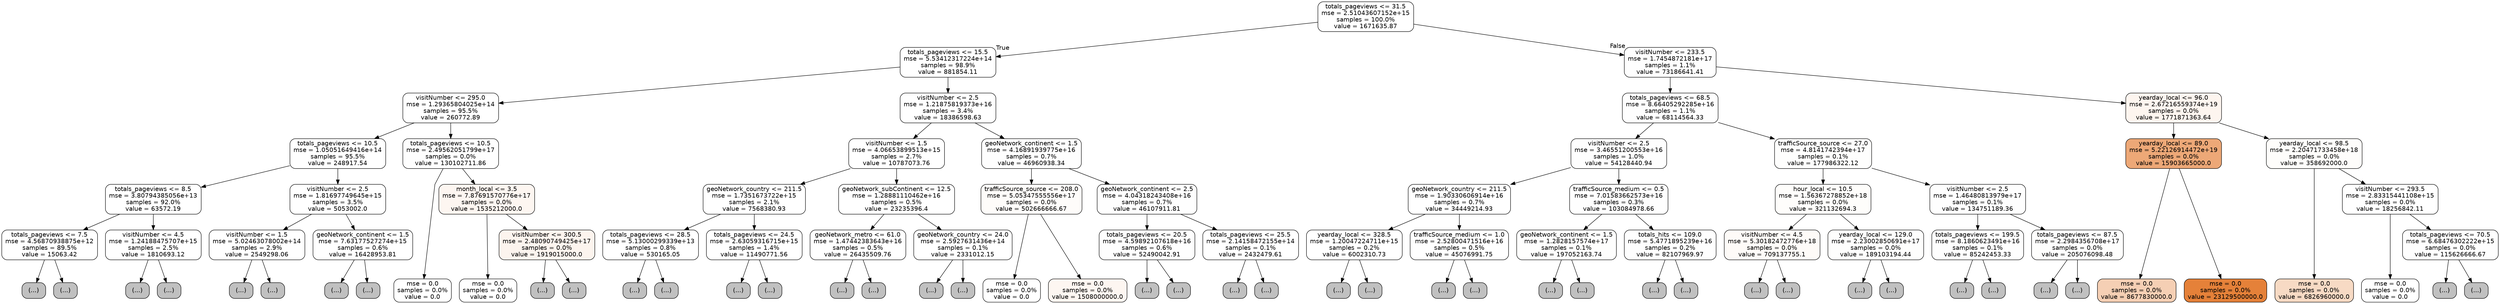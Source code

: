 digraph Tree {
node [shape=box, style="filled, rounded", color="black", fontname=helvetica] ;
graph [ranksep=equally, splines=polyline] ;
edge [fontname=helvetica] ;
0 [label="totals_pageviews <= 31.5\nmse = 2.51043607152e+15\nsamples = 100.0%\nvalue = 1671635.87", fillcolor="#e5813900"] ;
1 [label="totals_pageviews <= 15.5\nmse = 5.53412317224e+14\nsamples = 98.9%\nvalue = 881854.11", fillcolor="#e5813900"] ;
0 -> 1 [labeldistance=2.5, labelangle=45, headlabel="True"] ;
2 [label="visitNumber <= 295.0\nmse = 1.29365804025e+14\nsamples = 95.5%\nvalue = 260772.89", fillcolor="#e5813900"] ;
1 -> 2 ;
3 [label="totals_pageviews <= 10.5\nmse = 1.05051649416e+14\nsamples = 95.5%\nvalue = 248917.54", fillcolor="#e5813900"] ;
2 -> 3 ;
4 [label="totals_pageviews <= 8.5\nmse = 3.80794385056e+13\nsamples = 92.0%\nvalue = 63572.19", fillcolor="#e5813900"] ;
3 -> 4 ;
5 [label="totals_pageviews <= 7.5\nmse = 4.56870938875e+12\nsamples = 89.5%\nvalue = 15063.42", fillcolor="#e5813900"] ;
4 -> 5 ;
6 [label="(...)", fillcolor="#C0C0C0"] ;
5 -> 6 ;
265 [label="(...)", fillcolor="#C0C0C0"] ;
5 -> 265 ;
482 [label="visitNumber <= 4.5\nmse = 1.24188475707e+15\nsamples = 2.5%\nvalue = 1810693.12", fillcolor="#e5813900"] ;
4 -> 482 ;
483 [label="(...)", fillcolor="#C0C0C0"] ;
482 -> 483 ;
1082 [label="(...)", fillcolor="#C0C0C0"] ;
482 -> 1082 ;
1305 [label="visitNumber <= 2.5\nmse = 1.81697749645e+15\nsamples = 3.5%\nvalue = 5053002.0", fillcolor="#e5813900"] ;
3 -> 1305 ;
1306 [label="visitNumber <= 1.5\nmse = 5.02463078002e+14\nsamples = 2.9%\nvalue = 2549298.06", fillcolor="#e5813900"] ;
1305 -> 1306 ;
1307 [label="(...)", fillcolor="#C0C0C0"] ;
1306 -> 1307 ;
2578 [label="(...)", fillcolor="#C0C0C0"] ;
1306 -> 2578 ;
3345 [label="geoNetwork_continent <= 1.5\nmse = 7.63177527274e+15\nsamples = 0.6%\nvalue = 16428953.81", fillcolor="#e5813900"] ;
1305 -> 3345 ;
3346 [label="(...)", fillcolor="#C0C0C0"] ;
3345 -> 3346 ;
3349 [label="(...)", fillcolor="#C0C0C0"] ;
3345 -> 3349 ;
4818 [label="totals_pageviews <= 10.5\nmse = 2.49562051799e+17\nsamples = 0.0%\nvalue = 130102711.86", fillcolor="#e5813901"] ;
2 -> 4818 ;
4819 [label="mse = 0.0\nsamples = 0.0%\nvalue = 0.0", fillcolor="#e5813900"] ;
4818 -> 4819 ;
4820 [label="month_local <= 3.5\nmse = 7.87691570776e+17\nsamples = 0.0%\nvalue = 1535212000.0", fillcolor="#e5813911"] ;
4818 -> 4820 ;
4821 [label="mse = 0.0\nsamples = 0.0%\nvalue = 0.0", fillcolor="#e5813900"] ;
4820 -> 4821 ;
4822 [label="visitNumber <= 300.5\nmse = 2.48090749425e+17\nsamples = 0.0%\nvalue = 1919015000.0", fillcolor="#e5813915"] ;
4820 -> 4822 ;
4823 [label="(...)", fillcolor="#C0C0C0"] ;
4822 -> 4823 ;
4824 [label="(...)", fillcolor="#C0C0C0"] ;
4822 -> 4824 ;
4827 [label="visitNumber <= 2.5\nmse = 1.21875819373e+16\nsamples = 3.4%\nvalue = 18386598.63", fillcolor="#e5813900"] ;
1 -> 4827 ;
4828 [label="visitNumber <= 1.5\nmse = 4.06653899513e+15\nsamples = 2.7%\nvalue = 10787073.76", fillcolor="#e5813900"] ;
4827 -> 4828 ;
4829 [label="geoNetwork_country <= 211.5\nmse = 1.7351673722e+15\nsamples = 2.1%\nvalue = 7568380.93", fillcolor="#e5813900"] ;
4828 -> 4829 ;
4830 [label="totals_pageviews <= 28.5\nmse = 5.13000299339e+13\nsamples = 0.8%\nvalue = 530165.05", fillcolor="#e5813900"] ;
4829 -> 4830 ;
4831 [label="(...)", fillcolor="#C0C0C0"] ;
4830 -> 4831 ;
4976 [label="(...)", fillcolor="#C0C0C0"] ;
4830 -> 4976 ;
5015 [label="totals_pageviews <= 24.5\nmse = 2.63059316715e+15\nsamples = 1.4%\nvalue = 11490771.56", fillcolor="#e5813900"] ;
4829 -> 5015 ;
5016 [label="(...)", fillcolor="#C0C0C0"] ;
5015 -> 5016 ;
7265 [label="(...)", fillcolor="#C0C0C0"] ;
5015 -> 7265 ;
8356 [label="geoNetwork_subContinent <= 12.5\nmse = 1.28881110462e+16\nsamples = 0.5%\nvalue = 23235396.4", fillcolor="#e5813900"] ;
4828 -> 8356 ;
8357 [label="geoNetwork_metro <= 61.0\nmse = 1.47442383643e+16\nsamples = 0.5%\nvalue = 26435509.76", fillcolor="#e5813900"] ;
8356 -> 8357 ;
8358 [label="(...)", fillcolor="#C0C0C0"] ;
8357 -> 8358 ;
8871 [label="(...)", fillcolor="#C0C0C0"] ;
8357 -> 8871 ;
10032 [label="geoNetwork_country <= 24.0\nmse = 2.5927631436e+14\nsamples = 0.1%\nvalue = 2331012.15", fillcolor="#e5813900"] ;
8356 -> 10032 ;
10033 [label="(...)", fillcolor="#C0C0C0"] ;
10032 -> 10033 ;
10040 [label="(...)", fillcolor="#C0C0C0"] ;
10032 -> 10040 ;
10071 [label="geoNetwork_continent <= 1.5\nmse = 4.16891939775e+16\nsamples = 0.7%\nvalue = 46960938.34", fillcolor="#e5813901"] ;
4827 -> 10071 ;
10072 [label="trafficSource_source <= 208.0\nmse = 5.05347555556e+17\nsamples = 0.0%\nvalue = 502666666.67", fillcolor="#e5813906"] ;
10071 -> 10072 ;
10073 [label="mse = 0.0\nsamples = 0.0%\nvalue = 0.0", fillcolor="#e5813900"] ;
10072 -> 10073 ;
10074 [label="mse = 0.0\nsamples = 0.0%\nvalue = 1508000000.0", fillcolor="#e5813911"] ;
10072 -> 10074 ;
10075 [label="geoNetwork_continent <= 2.5\nmse = 4.04318243408e+16\nsamples = 0.7%\nvalue = 46107911.81", fillcolor="#e5813901"] ;
10071 -> 10075 ;
10076 [label="totals_pageviews <= 20.5\nmse = 4.59892107618e+16\nsamples = 0.6%\nvalue = 52490042.91", fillcolor="#e5813901"] ;
10075 -> 10076 ;
10077 [label="(...)", fillcolor="#C0C0C0"] ;
10076 -> 10077 ;
11134 [label="(...)", fillcolor="#C0C0C0"] ;
10076 -> 11134 ;
12591 [label="totals_pageviews <= 25.5\nmse = 2.14158472155e+14\nsamples = 0.1%\nvalue = 2432479.61", fillcolor="#e5813900"] ;
10075 -> 12591 ;
12592 [label="(...)", fillcolor="#C0C0C0"] ;
12591 -> 12592 ;
12627 [label="(...)", fillcolor="#C0C0C0"] ;
12591 -> 12627 ;
12656 [label="visitNumber <= 233.5\nmse = 1.7454872181e+17\nsamples = 1.1%\nvalue = 73186641.41", fillcolor="#e5813901"] ;
0 -> 12656 [labeldistance=2.5, labelangle=-45, headlabel="False"] ;
12657 [label="totals_pageviews <= 68.5\nmse = 8.66405292285e+16\nsamples = 1.1%\nvalue = 68114564.33", fillcolor="#e5813901"] ;
12656 -> 12657 ;
12658 [label="visitNumber <= 2.5\nmse = 3.46551200553e+16\nsamples = 1.0%\nvalue = 54128440.94", fillcolor="#e5813901"] ;
12657 -> 12658 ;
12659 [label="geoNetwork_country <= 211.5\nmse = 1.90330606914e+16\nsamples = 0.7%\nvalue = 34449214.93", fillcolor="#e5813900"] ;
12658 -> 12659 ;
12660 [label="yearday_local <= 328.5\nmse = 1.20047224711e+15\nsamples = 0.2%\nvalue = 6002310.73", fillcolor="#e5813900"] ;
12659 -> 12660 ;
12661 [label="(...)", fillcolor="#C0C0C0"] ;
12660 -> 12661 ;
12800 [label="(...)", fillcolor="#C0C0C0"] ;
12660 -> 12800 ;
12835 [label="trafficSource_medium <= 1.0\nmse = 2.52800471516e+16\nsamples = 0.5%\nvalue = 45076991.75", fillcolor="#e5813900"] ;
12659 -> 12835 ;
12836 [label="(...)", fillcolor="#C0C0C0"] ;
12835 -> 12836 ;
13205 [label="(...)", fillcolor="#C0C0C0"] ;
12835 -> 13205 ;
15076 [label="trafficSource_medium <= 0.5\nmse = 7.01583662573e+16\nsamples = 0.3%\nvalue = 103084978.66", fillcolor="#e5813901"] ;
12658 -> 15076 ;
15077 [label="geoNetwork_continent <= 1.5\nmse = 1.2828157574e+17\nsamples = 0.1%\nvalue = 197052163.74", fillcolor="#e5813902"] ;
15076 -> 15077 ;
15078 [label="(...)", fillcolor="#C0C0C0"] ;
15077 -> 15078 ;
15079 [label="(...)", fillcolor="#C0C0C0"] ;
15077 -> 15079 ;
15320 [label="totals_hits <= 109.0\nmse = 5.4771895239e+16\nsamples = 0.2%\nvalue = 82107969.97", fillcolor="#e5813901"] ;
15076 -> 15320 ;
15321 [label="(...)", fillcolor="#C0C0C0"] ;
15320 -> 15321 ;
16502 [label="(...)", fillcolor="#C0C0C0"] ;
15320 -> 16502 ;
16511 [label="trafficSource_source <= 27.0\nmse = 4.8141742394e+17\nsamples = 0.1%\nvalue = 177986322.12", fillcolor="#e5813902"] ;
12657 -> 16511 ;
16512 [label="hour_local <= 10.5\nmse = 1.56367278852e+18\nsamples = 0.0%\nvalue = 321132694.3", fillcolor="#e5813904"] ;
16511 -> 16512 ;
16513 [label="visitNumber <= 4.5\nmse = 5.30182472776e+18\nsamples = 0.0%\nvalue = 709137755.1", fillcolor="#e5813908"] ;
16512 -> 16513 ;
16514 [label="(...)", fillcolor="#C0C0C0"] ;
16513 -> 16514 ;
16551 [label="(...)", fillcolor="#C0C0C0"] ;
16513 -> 16551 ;
16558 [label="yearday_local <= 129.0\nmse = 2.23002850691e+17\nsamples = 0.0%\nvalue = 189103194.44", fillcolor="#e5813902"] ;
16512 -> 16558 ;
16559 [label="(...)", fillcolor="#C0C0C0"] ;
16558 -> 16559 ;
16580 [label="(...)", fillcolor="#C0C0C0"] ;
16558 -> 16580 ;
16621 [label="visitNumber <= 2.5\nmse = 1.46480813979e+17\nsamples = 0.1%\nvalue = 134751189.36", fillcolor="#e5813901"] ;
16511 -> 16621 ;
16622 [label="totals_pageviews <= 199.5\nmse = 8.1860623491e+16\nsamples = 0.1%\nvalue = 85242453.33", fillcolor="#e5813901"] ;
16621 -> 16622 ;
16623 [label="(...)", fillcolor="#C0C0C0"] ;
16622 -> 16623 ;
16828 [label="(...)", fillcolor="#C0C0C0"] ;
16622 -> 16828 ;
16839 [label="totals_pageviews <= 87.5\nmse = 2.2984356708e+17\nsamples = 0.0%\nvalue = 205076098.48", fillcolor="#e5813902"] ;
16621 -> 16839 ;
16840 [label="(...)", fillcolor="#C0C0C0"] ;
16839 -> 16840 ;
16949 [label="(...)", fillcolor="#C0C0C0"] ;
16839 -> 16949 ;
17032 [label="yearday_local <= 96.0\nmse = 2.67216559374e+19\nsamples = 0.0%\nvalue = 1771871363.64", fillcolor="#e5813914"] ;
12656 -> 17032 ;
17033 [label="yearday_local <= 89.0\nmse = 5.22126914472e+19\nsamples = 0.0%\nvalue = 15903665000.0", fillcolor="#e58139af"] ;
17032 -> 17033 ;
17034 [label="mse = 0.0\nsamples = 0.0%\nvalue = 8677830000.0", fillcolor="#e5813960"] ;
17033 -> 17034 ;
17035 [label="mse = 0.0\nsamples = 0.0%\nvalue = 23129500000.0", fillcolor="#e58139ff"] ;
17033 -> 17035 ;
17036 [label="yearday_local <= 98.5\nmse = 2.20471733458e+18\nsamples = 0.0%\nvalue = 358692000.0", fillcolor="#e5813904"] ;
17032 -> 17036 ;
17037 [label="mse = 0.0\nsamples = 0.0%\nvalue = 6826960000.0", fillcolor="#e581394b"] ;
17036 -> 17037 ;
17038 [label="visitNumber <= 293.5\nmse = 2.83315441108e+15\nsamples = 0.0%\nvalue = 18256842.11", fillcolor="#e5813900"] ;
17036 -> 17038 ;
17039 [label="mse = 0.0\nsamples = 0.0%\nvalue = 0.0", fillcolor="#e5813900"] ;
17038 -> 17039 ;
17040 [label="totals_pageviews <= 70.5\nmse = 6.68476302222e+15\nsamples = 0.0%\nvalue = 115626666.67", fillcolor="#e5813901"] ;
17038 -> 17040 ;
17041 [label="(...)", fillcolor="#C0C0C0"] ;
17040 -> 17041 ;
17042 [label="(...)", fillcolor="#C0C0C0"] ;
17040 -> 17042 ;
{rank=same ; 0} ;
{rank=same ; 1; 12656} ;
{rank=same ; 2; 4827; 12657; 17032} ;
{rank=same ; 3; 4818; 4828; 10071; 12658; 16511; 17033; 17036} ;
{rank=same ; 4; 1305; 4820; 4829; 8356; 10072; 10075; 12659; 15076; 16512; 16621; 17038} ;
{rank=same ; 5; 482; 1306; 3345; 4822; 4830; 5015; 8357; 10032; 10076; 12591; 12660; 12835; 15077; 15320; 16513; 16558; 16622; 16839; 17040} ;
{rank=same ; 6; 265; 483; 1082; 1307; 2578; 3346; 3349; 4819; 4821; 4823; 4824; 4831; 4976; 5016; 7265; 8358; 8871; 10033; 10040; 10073; 10074; 10077; 11134; 12592; 12627; 12661; 12800; 12836; 13205; 15078; 15079; 15321; 16502; 16514; 16551; 16559; 16580; 16623; 16828; 16840; 16949; 17034; 17035; 17037; 17039; 17041; 17042} ;
}